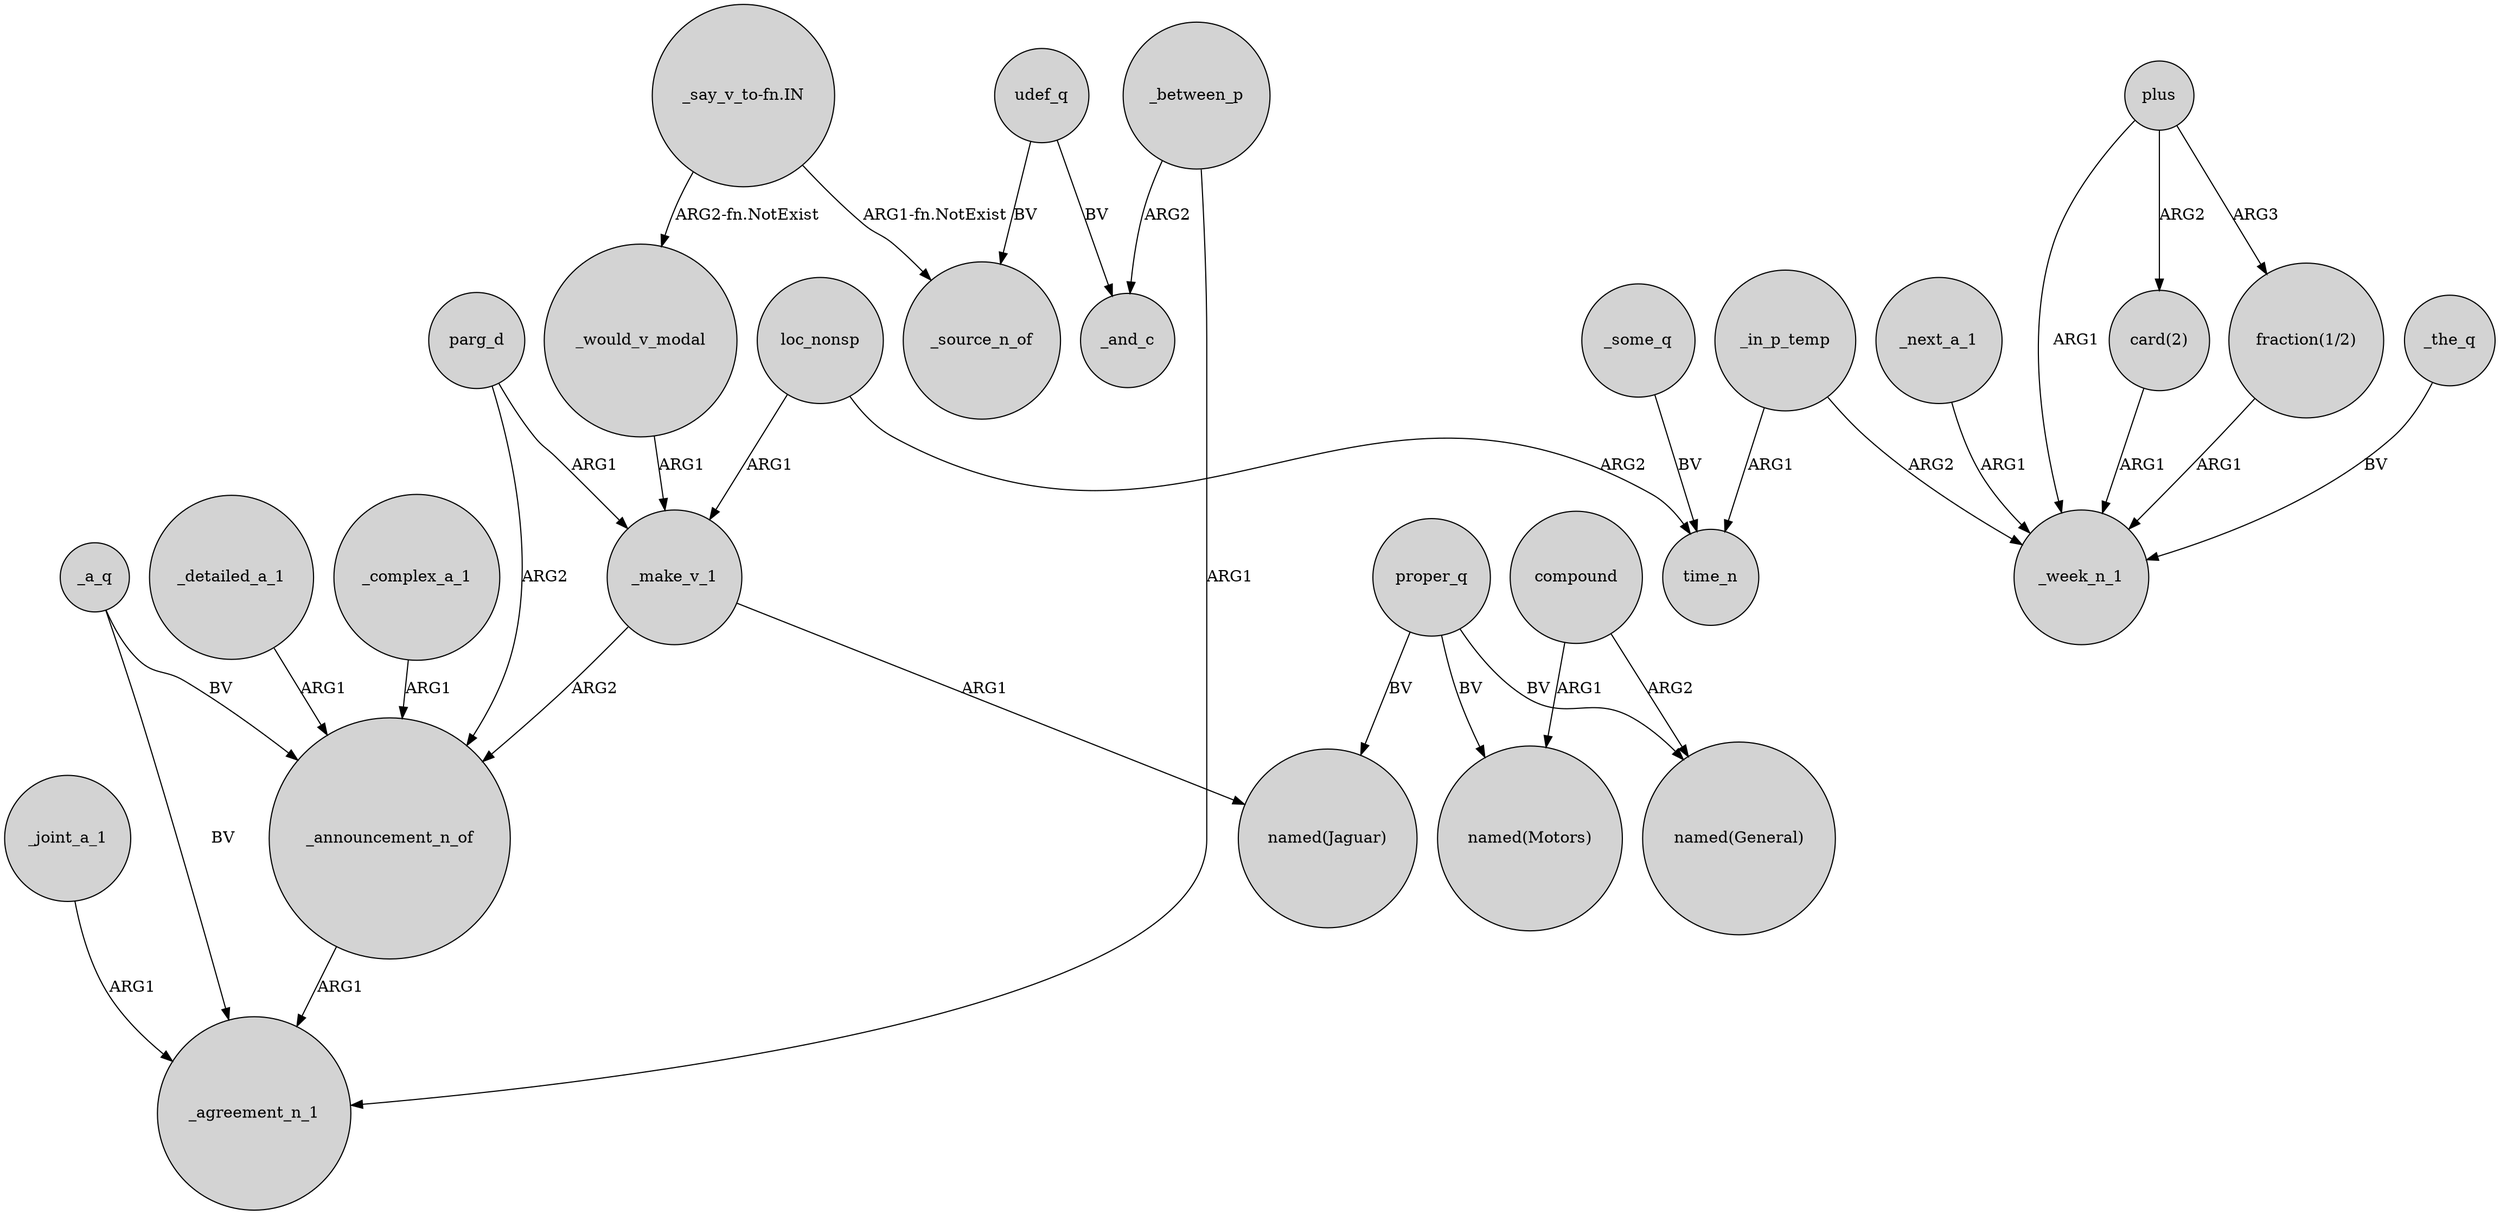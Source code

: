 digraph {
	node [shape=circle style=filled]
	_joint_a_1 -> _agreement_n_1 [label=ARG1]
	plus -> "card(2)" [label=ARG2]
	parg_d -> _announcement_n_of [label=ARG2]
	proper_q -> "named(Motors)" [label=BV]
	"_say_v_to-fn.IN" -> _source_n_of [label="ARG1-fn.NotExist"]
	plus -> _week_n_1 [label=ARG1]
	_between_p -> _agreement_n_1 [label=ARG1]
	proper_q -> "named(Jaguar)" [label=BV]
	proper_q -> "named(General)" [label=BV]
	_some_q -> time_n [label=BV]
	_in_p_temp -> _week_n_1 [label=ARG2]
	compound -> "named(General)" [label=ARG2]
	_complex_a_1 -> _announcement_n_of [label=ARG1]
	"card(2)" -> _week_n_1 [label=ARG1]
	"_say_v_to-fn.IN" -> _would_v_modal [label="ARG2-fn.NotExist"]
	_make_v_1 -> "named(Jaguar)" [label=ARG1]
	_detailed_a_1 -> _announcement_n_of [label=ARG1]
	loc_nonsp -> time_n [label=ARG2]
	"fraction(1/2)" -> _week_n_1 [label=ARG1]
	_a_q -> _announcement_n_of [label=BV]
	_a_q -> _agreement_n_1 [label=BV]
	_between_p -> _and_c [label=ARG2]
	_the_q -> _week_n_1 [label=BV]
	loc_nonsp -> _make_v_1 [label=ARG1]
	_make_v_1 -> _announcement_n_of [label=ARG2]
	_announcement_n_of -> _agreement_n_1 [label=ARG1]
	plus -> "fraction(1/2)" [label=ARG3]
	_next_a_1 -> _week_n_1 [label=ARG1]
	parg_d -> _make_v_1 [label=ARG1]
	_in_p_temp -> time_n [label=ARG1]
	udef_q -> _source_n_of [label=BV]
	udef_q -> _and_c [label=BV]
	_would_v_modal -> _make_v_1 [label=ARG1]
	compound -> "named(Motors)" [label=ARG1]
}
